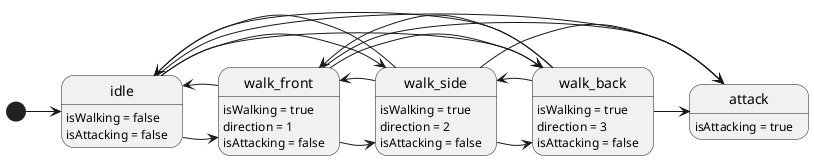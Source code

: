 @startuml

[*] -> idle
idle: isWalking = false
idle: isAttacking = false
idle -> walk_front
idle -> walk_side
idle -> walk_back
idle -> attack

walk_front: isWalking = true
walk_front: direction = 1
walk_front: isAttacking = false
walk_front -> idle
walk_front -> walk_side
walk_front -> walk_back
walk_front -> attack

walk_side: isWalking = true
walk_side: direction = 2
walk_side: isAttacking = false
walk_side -> idle
walk_side -> walk_front
walk_side -> walk_back
walk_side -> attack

walk_back: isWalking = true
walk_back: direction = 3
walk_back: isAttacking = false
walk_back -> attack
walk_back -> idle
walk_back -> walk_front
walk_back -> walk_side

attack: isAttacking = true


@enduml